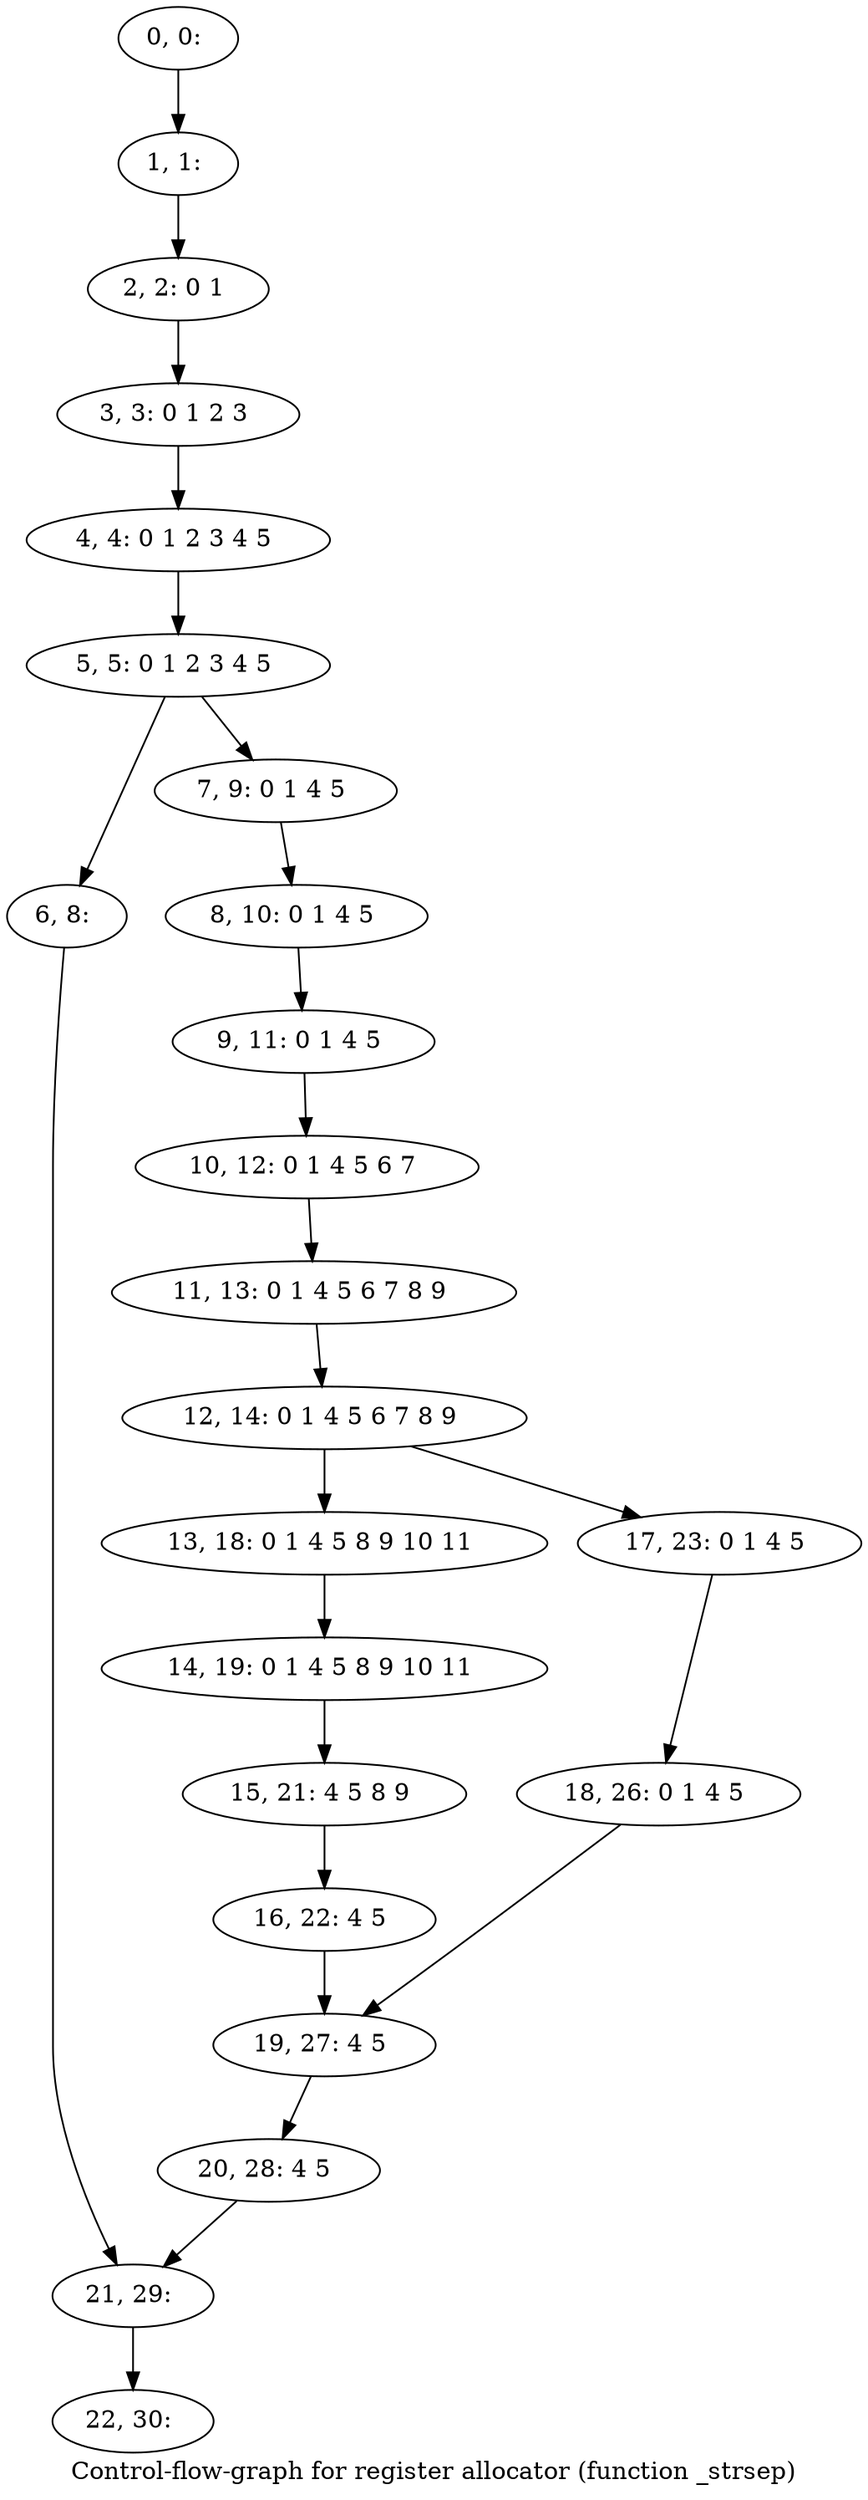 digraph G {
graph [label="Control-flow-graph for register allocator (function _strsep)"]
0[label="0, 0: "];
1[label="1, 1: "];
2[label="2, 2: 0 1 "];
3[label="3, 3: 0 1 2 3 "];
4[label="4, 4: 0 1 2 3 4 5 "];
5[label="5, 5: 0 1 2 3 4 5 "];
6[label="6, 8: "];
7[label="7, 9: 0 1 4 5 "];
8[label="8, 10: 0 1 4 5 "];
9[label="9, 11: 0 1 4 5 "];
10[label="10, 12: 0 1 4 5 6 7 "];
11[label="11, 13: 0 1 4 5 6 7 8 9 "];
12[label="12, 14: 0 1 4 5 6 7 8 9 "];
13[label="13, 18: 0 1 4 5 8 9 10 11 "];
14[label="14, 19: 0 1 4 5 8 9 10 11 "];
15[label="15, 21: 4 5 8 9 "];
16[label="16, 22: 4 5 "];
17[label="17, 23: 0 1 4 5 "];
18[label="18, 26: 0 1 4 5 "];
19[label="19, 27: 4 5 "];
20[label="20, 28: 4 5 "];
21[label="21, 29: "];
22[label="22, 30: "];
0->1 ;
1->2 ;
2->3 ;
3->4 ;
4->5 ;
5->6 ;
5->7 ;
6->21 ;
7->8 ;
8->9 ;
9->10 ;
10->11 ;
11->12 ;
12->13 ;
12->17 ;
13->14 ;
14->15 ;
15->16 ;
16->19 ;
17->18 ;
18->19 ;
19->20 ;
20->21 ;
21->22 ;
}
